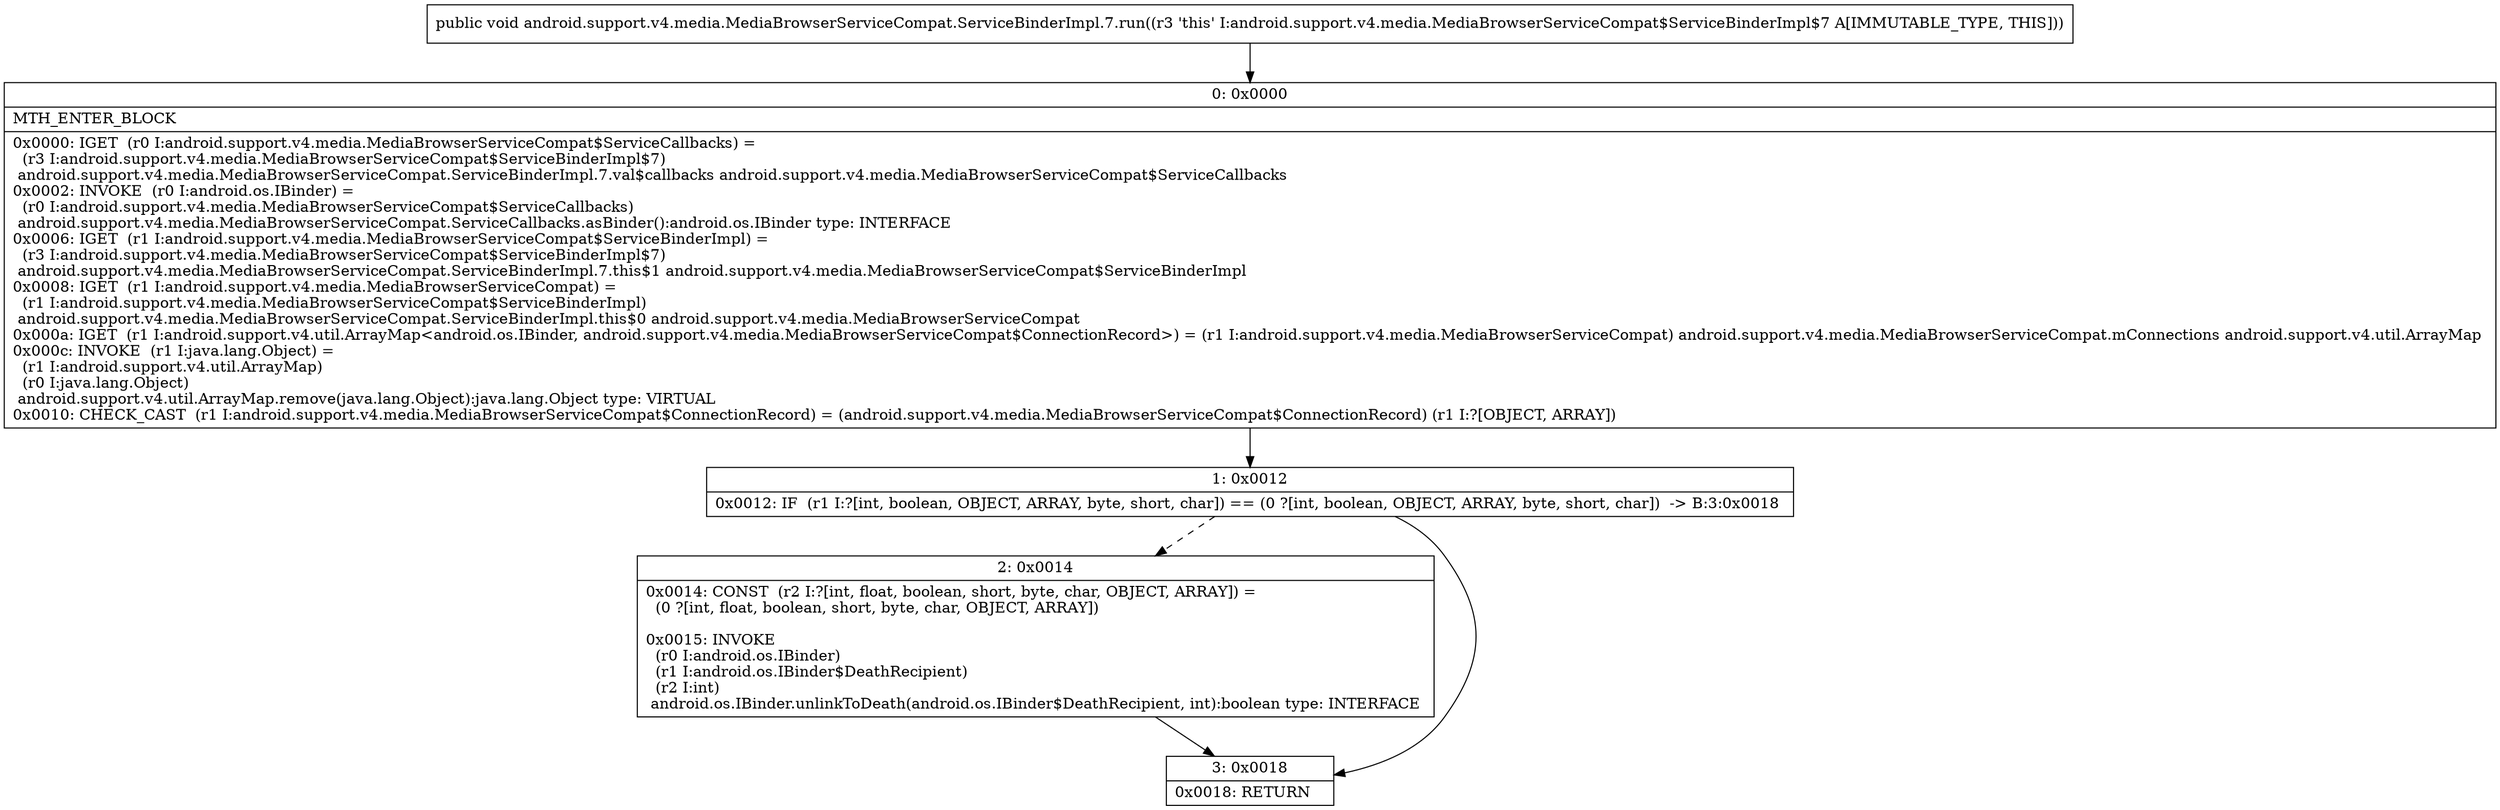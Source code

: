 digraph "CFG forandroid.support.v4.media.MediaBrowserServiceCompat.ServiceBinderImpl.7.run()V" {
Node_0 [shape=record,label="{0\:\ 0x0000|MTH_ENTER_BLOCK\l|0x0000: IGET  (r0 I:android.support.v4.media.MediaBrowserServiceCompat$ServiceCallbacks) = \l  (r3 I:android.support.v4.media.MediaBrowserServiceCompat$ServiceBinderImpl$7)\l android.support.v4.media.MediaBrowserServiceCompat.ServiceBinderImpl.7.val$callbacks android.support.v4.media.MediaBrowserServiceCompat$ServiceCallbacks \l0x0002: INVOKE  (r0 I:android.os.IBinder) = \l  (r0 I:android.support.v4.media.MediaBrowserServiceCompat$ServiceCallbacks)\l android.support.v4.media.MediaBrowserServiceCompat.ServiceCallbacks.asBinder():android.os.IBinder type: INTERFACE \l0x0006: IGET  (r1 I:android.support.v4.media.MediaBrowserServiceCompat$ServiceBinderImpl) = \l  (r3 I:android.support.v4.media.MediaBrowserServiceCompat$ServiceBinderImpl$7)\l android.support.v4.media.MediaBrowserServiceCompat.ServiceBinderImpl.7.this$1 android.support.v4.media.MediaBrowserServiceCompat$ServiceBinderImpl \l0x0008: IGET  (r1 I:android.support.v4.media.MediaBrowserServiceCompat) = \l  (r1 I:android.support.v4.media.MediaBrowserServiceCompat$ServiceBinderImpl)\l android.support.v4.media.MediaBrowserServiceCompat.ServiceBinderImpl.this$0 android.support.v4.media.MediaBrowserServiceCompat \l0x000a: IGET  (r1 I:android.support.v4.util.ArrayMap\<android.os.IBinder, android.support.v4.media.MediaBrowserServiceCompat$ConnectionRecord\>) = (r1 I:android.support.v4.media.MediaBrowserServiceCompat) android.support.v4.media.MediaBrowserServiceCompat.mConnections android.support.v4.util.ArrayMap \l0x000c: INVOKE  (r1 I:java.lang.Object) = \l  (r1 I:android.support.v4.util.ArrayMap)\l  (r0 I:java.lang.Object)\l android.support.v4.util.ArrayMap.remove(java.lang.Object):java.lang.Object type: VIRTUAL \l0x0010: CHECK_CAST  (r1 I:android.support.v4.media.MediaBrowserServiceCompat$ConnectionRecord) = (android.support.v4.media.MediaBrowserServiceCompat$ConnectionRecord) (r1 I:?[OBJECT, ARRAY]) \l}"];
Node_1 [shape=record,label="{1\:\ 0x0012|0x0012: IF  (r1 I:?[int, boolean, OBJECT, ARRAY, byte, short, char]) == (0 ?[int, boolean, OBJECT, ARRAY, byte, short, char])  \-\> B:3:0x0018 \l}"];
Node_2 [shape=record,label="{2\:\ 0x0014|0x0014: CONST  (r2 I:?[int, float, boolean, short, byte, char, OBJECT, ARRAY]) = \l  (0 ?[int, float, boolean, short, byte, char, OBJECT, ARRAY])\l \l0x0015: INVOKE  \l  (r0 I:android.os.IBinder)\l  (r1 I:android.os.IBinder$DeathRecipient)\l  (r2 I:int)\l android.os.IBinder.unlinkToDeath(android.os.IBinder$DeathRecipient, int):boolean type: INTERFACE \l}"];
Node_3 [shape=record,label="{3\:\ 0x0018|0x0018: RETURN   \l}"];
MethodNode[shape=record,label="{public void android.support.v4.media.MediaBrowserServiceCompat.ServiceBinderImpl.7.run((r3 'this' I:android.support.v4.media.MediaBrowserServiceCompat$ServiceBinderImpl$7 A[IMMUTABLE_TYPE, THIS])) }"];
MethodNode -> Node_0;
Node_0 -> Node_1;
Node_1 -> Node_2[style=dashed];
Node_1 -> Node_3;
Node_2 -> Node_3;
}

